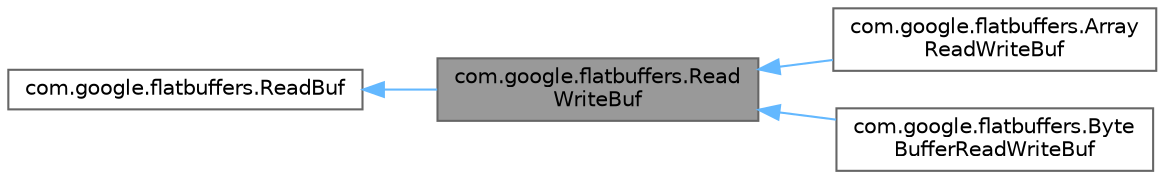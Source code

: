 digraph "com.google.flatbuffers.ReadWriteBuf"
{
 // LATEX_PDF_SIZE
  bgcolor="transparent";
  edge [fontname=Helvetica,fontsize=10,labelfontname=Helvetica,labelfontsize=10];
  node [fontname=Helvetica,fontsize=10,shape=box,height=0.2,width=0.4];
  rankdir="LR";
  Node1 [id="Node000001",label="com.google.flatbuffers.Read\lWriteBuf",height=0.2,width=0.4,color="gray40", fillcolor="grey60", style="filled", fontcolor="black",tooltip=" "];
  Node2 -> Node1 [id="edge1_Node000001_Node000002",dir="back",color="steelblue1",style="solid",tooltip=" "];
  Node2 [id="Node000002",label="com.google.flatbuffers.ReadBuf",height=0.2,width=0.4,color="gray40", fillcolor="white", style="filled",URL="$interfacecom_1_1google_1_1flatbuffers_1_1ReadBuf.html",tooltip=" "];
  Node1 -> Node3 [id="edge2_Node000001_Node000003",dir="back",color="steelblue1",style="solid",tooltip=" "];
  Node3 [id="Node000003",label="com.google.flatbuffers.Array\lReadWriteBuf",height=0.2,width=0.4,color="gray40", fillcolor="white", style="filled",URL="$classcom_1_1google_1_1flatbuffers_1_1ArrayReadWriteBuf.html",tooltip=" "];
  Node1 -> Node4 [id="edge3_Node000001_Node000004",dir="back",color="steelblue1",style="solid",tooltip=" "];
  Node4 [id="Node000004",label="com.google.flatbuffers.Byte\lBufferReadWriteBuf",height=0.2,width=0.4,color="gray40", fillcolor="white", style="filled",URL="$classcom_1_1google_1_1flatbuffers_1_1ByteBufferReadWriteBuf.html",tooltip=" "];
}
